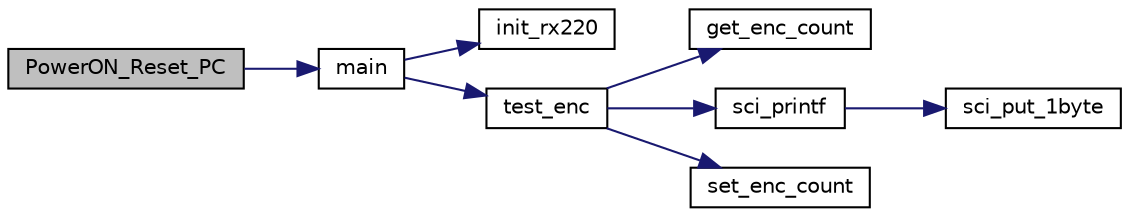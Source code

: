 digraph "PowerON_Reset_PC"
{
 // LATEX_PDF_SIZE
  edge [fontname="Helvetica",fontsize="10",labelfontname="Helvetica",labelfontsize="10"];
  node [fontname="Helvetica",fontsize="10",shape=record];
  rankdir="LR";
  Node1 [label="PowerON_Reset_PC",height=0.2,width=0.4,color="black", fillcolor="grey75", style="filled", fontcolor="black",tooltip=" "];
  Node1 -> Node2 [color="midnightblue",fontsize="10",style="solid",fontname="Helvetica"];
  Node2 [label="main",height=0.2,width=0.4,color="black", fillcolor="white", style="filled",URL="$resetprg_8c.html#a6288eba0f8e8ad3ab1544ad731eb7667",tooltip=" "];
  Node2 -> Node3 [color="midnightblue",fontsize="10",style="solid",fontname="Helvetica"];
  Node3 [label="init_rx220",height=0.2,width=0.4,color="black", fillcolor="white", style="filled",URL="$init__rx220_8c.html#ad67fc799d22f03b36e464c59af4a92fd",tooltip=" "];
  Node2 -> Node4 [color="midnightblue",fontsize="10",style="solid",fontname="Helvetica"];
  Node4 [label="test_enc",height=0.2,width=0.4,color="black", fillcolor="white", style="filled",URL="$test__function_8c.html#a110e0ce77b462a854e517e3ba55926f5",tooltip=" "];
  Node4 -> Node5 [color="midnightblue",fontsize="10",style="solid",fontname="Helvetica"];
  Node5 [label="get_enc_count",height=0.2,width=0.4,color="black", fillcolor="white", style="filled",URL="$encoder_8c.html#aa6af9937998f69e8ede6aede38597738",tooltip="エンコーダカウントの取得"];
  Node4 -> Node6 [color="midnightblue",fontsize="10",style="solid",fontname="Helvetica"];
  Node6 [label="sci_printf",height=0.2,width=0.4,color="black", fillcolor="white", style="filled",URL="$sci_8c.html#a3bc09dd94f78f69af9bfdc6f1d63b38e",tooltip="文字列の送信処理"];
  Node6 -> Node7 [color="midnightblue",fontsize="10",style="solid",fontname="Helvetica"];
  Node7 [label="sci_put_1byte",height=0.2,width=0.4,color="black", fillcolor="white", style="filled",URL="$sci_8c.html#afde8ee429bc56d01adf33adaf34d8ec0",tooltip="1byteの送信処理"];
  Node4 -> Node8 [color="midnightblue",fontsize="10",style="solid",fontname="Helvetica"];
  Node8 [label="set_enc_count",height=0.2,width=0.4,color="black", fillcolor="white", style="filled",URL="$encoder_8c.html#adfa6dd2ec7cc95a88a78bb300d2df31b",tooltip="エンコーダカウントの初期値を設定"];
}
